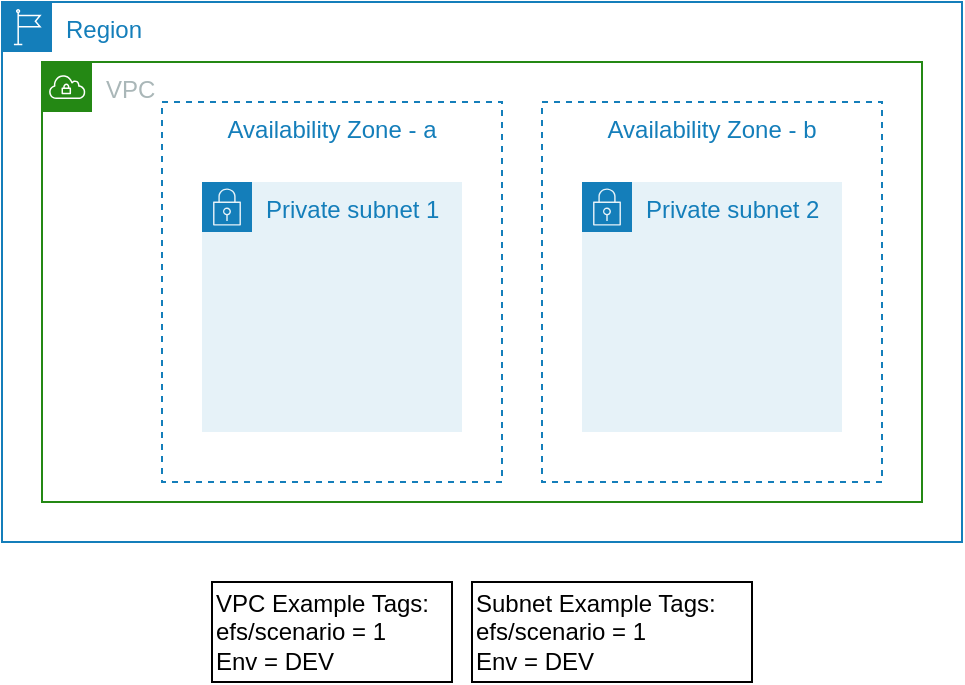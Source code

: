 <mxfile version="19.0.3" type="device" pages="8"><diagram id="Fg5ZAsg2ZUGXTwhTv4oJ" name="Scenario-1p"><mxGraphModel dx="2062" dy="1235" grid="1" gridSize="10" guides="1" tooltips="1" connect="1" arrows="1" fold="1" page="1" pageScale="1" pageWidth="850" pageHeight="1100" math="0" shadow="0"><root><mxCell id="0"/><mxCell id="1" parent="0"/><mxCell id="4f54TT23P7HtGT2oPh0T-5" value="Region" style="points=[[0,0],[0.25,0],[0.5,0],[0.75,0],[1,0],[1,0.25],[1,0.5],[1,0.75],[1,1],[0.75,1],[0.5,1],[0.25,1],[0,1],[0,0.75],[0,0.5],[0,0.25]];outlineConnect=0;gradientColor=none;html=1;whiteSpace=wrap;fontSize=12;fontStyle=0;shape=mxgraph.aws4.group;grIcon=mxgraph.aws4.group_region;strokeColor=#147EBA;fillColor=none;verticalAlign=top;align=left;spacingLeft=30;fontColor=#147EBA;dashed=0;" parent="1" vertex="1"><mxGeometry x="160" y="160" width="480" height="270" as="geometry"/></mxCell><mxCell id="4f54TT23P7HtGT2oPh0T-1" value="VPC" style="points=[[0,0],[0.25,0],[0.5,0],[0.75,0],[1,0],[1,0.25],[1,0.5],[1,0.75],[1,1],[0.75,1],[0.5,1],[0.25,1],[0,1],[0,0.75],[0,0.5],[0,0.25]];outlineConnect=0;gradientColor=none;html=1;whiteSpace=wrap;fontSize=12;fontStyle=0;shape=mxgraph.aws4.group;grIcon=mxgraph.aws4.group_vpc;strokeColor=#248814;fillColor=none;verticalAlign=top;align=left;spacingLeft=30;fontColor=#AAB7B8;dashed=0;" parent="1" vertex="1"><mxGeometry x="180" y="190" width="440" height="220" as="geometry"/></mxCell><mxCell id="4f54TT23P7HtGT2oPh0T-4" value="Availability Zone - a" style="fillColor=none;strokeColor=#147EBA;dashed=1;verticalAlign=top;fontStyle=0;fontColor=#147EBA;" parent="1" vertex="1"><mxGeometry x="240" y="210" width="170" height="190" as="geometry"/></mxCell><mxCell id="4f54TT23P7HtGT2oPh0T-2" value="Private subnet 1" style="points=[[0,0],[0.25,0],[0.5,0],[0.75,0],[1,0],[1,0.25],[1,0.5],[1,0.75],[1,1],[0.75,1],[0.5,1],[0.25,1],[0,1],[0,0.75],[0,0.5],[0,0.25]];outlineConnect=0;gradientColor=none;html=1;whiteSpace=wrap;fontSize=12;fontStyle=0;shape=mxgraph.aws4.group;grIcon=mxgraph.aws4.group_security_group;grStroke=0;strokeColor=#147EBA;fillColor=#E6F2F8;verticalAlign=top;align=left;spacingLeft=30;fontColor=#147EBA;dashed=0;" parent="1" vertex="1"><mxGeometry x="260" y="250" width="130" height="125" as="geometry"/></mxCell><mxCell id="4f54TT23P7HtGT2oPh0T-6" value="Availability Zone - b" style="fillColor=none;strokeColor=#147EBA;dashed=1;verticalAlign=top;fontStyle=0;fontColor=#147EBA;" parent="1" vertex="1"><mxGeometry x="430" y="210" width="170" height="190" as="geometry"/></mxCell><mxCell id="4f54TT23P7HtGT2oPh0T-7" value="Private subnet 2" style="points=[[0,0],[0.25,0],[0.5,0],[0.75,0],[1,0],[1,0.25],[1,0.5],[1,0.75],[1,1],[0.75,1],[0.5,1],[0.25,1],[0,1],[0,0.75],[0,0.5],[0,0.25]];outlineConnect=0;gradientColor=none;html=1;whiteSpace=wrap;fontSize=12;fontStyle=0;shape=mxgraph.aws4.group;grIcon=mxgraph.aws4.group_security_group;grStroke=0;strokeColor=#147EBA;fillColor=#E6F2F8;verticalAlign=top;align=left;spacingLeft=30;fontColor=#147EBA;dashed=0;" parent="1" vertex="1"><mxGeometry x="450" y="250" width="130" height="125" as="geometry"/></mxCell><mxCell id="4f54TT23P7HtGT2oPh0T-8" value="VPC Example Tags:&lt;br&gt;efs/scenario = 1&lt;br&gt;Env = DEV" style="text;html=1;align=left;verticalAlign=middle;resizable=0;points=[];autosize=1;fillColor=none;strokeColor=#000000;" parent="1" vertex="1"><mxGeometry x="265" y="450" width="120" height="50" as="geometry"/></mxCell><mxCell id="4f54TT23P7HtGT2oPh0T-9" value="Subnet Example Tags:&lt;br&gt;efs/scenario = 1&lt;br&gt;Env = DEV" style="text;html=1;align=left;verticalAlign=middle;resizable=0;points=[];autosize=1;fillColor=none;strokeColor=#000000;" parent="1" vertex="1"><mxGeometry x="395" y="450" width="140" height="50" as="geometry"/></mxCell></root></mxGraphModel></diagram><diagram id="OG05LH2H45HK1PdiHZLZ" name="Scenario-1o"><mxGraphModel dx="2062" dy="1235" grid="1" gridSize="10" guides="1" tooltips="1" connect="1" arrows="1" fold="1" page="1" pageScale="1" pageWidth="1100" pageHeight="850" math="0" shadow="0"><root><mxCell id="0"/><mxCell id="1" parent="0"/><mxCell id="mK3G698LaJxErceq4Ypa-1" value="Region" style="points=[[0,0],[0.25,0],[0.5,0],[0.75,0],[1,0],[1,0.25],[1,0.5],[1,0.75],[1,1],[0.75,1],[0.5,1],[0.25,1],[0,1],[0,0.75],[0,0.5],[0,0.25]];outlineConnect=0;gradientColor=none;html=1;whiteSpace=wrap;fontSize=12;fontStyle=0;shape=mxgraph.aws4.group;grIcon=mxgraph.aws4.group_region;strokeColor=#147EBA;fillColor=none;verticalAlign=top;align=left;spacingLeft=30;fontColor=#147EBA;dashed=0;" parent="1" vertex="1"><mxGeometry x="160" y="120" width="440" height="380" as="geometry"/></mxCell><mxCell id="mK3G698LaJxErceq4Ypa-2" value="VPC" style="points=[[0,0],[0.25,0],[0.5,0],[0.75,0],[1,0],[1,0.25],[1,0.5],[1,0.75],[1,1],[0.75,1],[0.5,1],[0.25,1],[0,1],[0,0.75],[0,0.5],[0,0.25]];outlineConnect=0;gradientColor=none;html=1;whiteSpace=wrap;fontSize=12;fontStyle=0;shape=mxgraph.aws4.group;grIcon=mxgraph.aws4.group_vpc;strokeColor=#248814;fillColor=none;verticalAlign=top;align=left;spacingLeft=30;fontColor=#AAB7B8;dashed=0;" parent="1" vertex="1"><mxGeometry x="180" y="160" width="400" height="200" as="geometry"/></mxCell><mxCell id="mK3G698LaJxErceq4Ypa-3" value="Availability Zone - a" style="fillColor=none;strokeColor=#147EBA;dashed=1;verticalAlign=top;fontStyle=0;fontColor=#147EBA;" parent="1" vertex="1"><mxGeometry x="190" y="188" width="170" height="162" as="geometry"/></mxCell><mxCell id="mK3G698LaJxErceq4Ypa-4" value="Private subnet 1" style="points=[[0,0],[0.25,0],[0.5,0],[0.75,0],[1,0],[1,0.25],[1,0.5],[1,0.75],[1,1],[0.75,1],[0.5,1],[0.25,1],[0,1],[0,0.75],[0,0.5],[0,0.25]];outlineConnect=0;gradientColor=none;html=1;whiteSpace=wrap;fontSize=12;fontStyle=0;shape=mxgraph.aws4.group;grIcon=mxgraph.aws4.group_security_group;grStroke=0;strokeColor=#147EBA;fillColor=#E6F2F8;verticalAlign=top;align=left;spacingLeft=30;fontColor=#147EBA;dashed=0;" parent="1" vertex="1"><mxGeometry x="200" y="211" width="150" height="129" as="geometry"/></mxCell><mxCell id="mK3G698LaJxErceq4Ypa-5" value="Private subnet 2" style="points=[[0,0],[0.25,0],[0.5,0],[0.75,0],[1,0],[1,0.25],[1,0.5],[1,0.75],[1,1],[0.75,1],[0.5,1],[0.25,1],[0,1],[0,0.75],[0,0.5],[0,0.25]];outlineConnect=0;gradientColor=none;html=1;whiteSpace=wrap;fontSize=12;fontStyle=0;shape=mxgraph.aws4.group;grIcon=mxgraph.aws4.group_security_group;grStroke=0;strokeColor=#147EBA;fillColor=#E6F2F8;verticalAlign=top;align=left;spacingLeft=30;fontColor=#147EBA;dashed=0;" parent="1" vertex="1"><mxGeometry x="410" y="211" width="150" height="129" as="geometry"/></mxCell><mxCell id="mK3G698LaJxErceq4Ypa-6" value="KMS&lt;br&gt;alias/{project}/efs" style="outlineConnect=0;fontColor=#232F3E;gradientColor=none;fillColor=#C7131F;strokeColor=none;dashed=0;verticalLabelPosition=bottom;verticalAlign=top;align=center;html=1;fontSize=12;fontStyle=0;aspect=fixed;pointerEvents=1;shape=mxgraph.aws4.data_encryption_key;" parent="1" vertex="1"><mxGeometry x="210" y="406.45" width="39.75" height="50" as="geometry"/></mxCell><mxCell id="mK3G698LaJxErceq4Ypa-7" value="EFS&lt;br&gt;{project}-{efs_name}-efs" style="outlineConnect=0;fontColor=#232F3E;gradientColor=#60A337;gradientDirection=north;fillColor=#277116;strokeColor=#ffffff;dashed=0;verticalLabelPosition=bottom;verticalAlign=top;align=center;html=1;fontSize=12;fontStyle=0;aspect=fixed;shape=mxgraph.aws4.resourceIcon;resIcon=mxgraph.aws4.elastic_file_system;" parent="1" vertex="1"><mxGeometry x="355" y="406.45" width="50" height="50" as="geometry"/></mxCell><mxCell id="mK3G698LaJxErceq4Ypa-8" value="EFS Mount Point -1" style="outlineConnect=0;fontColor=#232F3E;gradientColor=none;fillColor=#5A30B5;strokeColor=none;dashed=0;verticalLabelPosition=bottom;verticalAlign=top;align=center;html=1;fontSize=12;fontStyle=0;aspect=fixed;pointerEvents=1;shape=mxgraph.aws4.elastic_network_interface;" parent="1" vertex="1"><mxGeometry x="250" y="248.5" width="50" height="50" as="geometry"/></mxCell><mxCell id="mK3G698LaJxErceq4Ypa-9" value="EFS Mount Point - 2" style="outlineConnect=0;fontColor=#232F3E;gradientColor=none;fillColor=#5A30B5;strokeColor=none;dashed=0;verticalLabelPosition=bottom;verticalAlign=top;align=center;html=1;fontSize=12;fontStyle=0;aspect=fixed;pointerEvents=1;shape=mxgraph.aws4.elastic_network_interface;" parent="1" vertex="1"><mxGeometry x="460" y="248.5" width="50" height="50" as="geometry"/></mxCell><mxCell id="mK3G698LaJxErceq4Ypa-10" value="" style="edgeStyle=orthogonalEdgeStyle;html=1;endArrow=block;elbow=vertical;startArrow=none;endFill=1;strokeColor=#545B64;rounded=0;" parent="1" source="mK3G698LaJxErceq4Ypa-6" target="mK3G698LaJxErceq4Ypa-7" edge="1"><mxGeometry width="100" relative="1" as="geometry"><mxPoint x="280" y="606.45" as="sourcePoint"/><mxPoint x="380" y="606.45" as="targetPoint"/></mxGeometry></mxCell><mxCell id="mK3G698LaJxErceq4Ypa-11" value="Encrypts" style="text;html=1;align=center;verticalAlign=middle;resizable=0;points=[];labelBackgroundColor=#ffffff;" parent="mK3G698LaJxErceq4Ypa-10" vertex="1" connectable="0"><mxGeometry x="0.24" y="1" relative="1" as="geometry"><mxPoint x="-14" y="0.45" as="offset"/></mxGeometry></mxCell><mxCell id="mK3G698LaJxErceq4Ypa-12" value="" style="edgeStyle=orthogonalEdgeStyle;html=1;endArrow=block;elbow=vertical;startArrow=none;endFill=1;strokeColor=#545B64;rounded=0;" parent="1" source="mK3G698LaJxErceq4Ypa-7" target="mK3G698LaJxErceq4Ypa-9" edge="1"><mxGeometry width="100" relative="1" as="geometry"><mxPoint x="370" y="600" as="sourcePoint"/><mxPoint x="470" y="600" as="targetPoint"/><Array as="points"><mxPoint x="390" y="263"/></Array></mxGeometry></mxCell><mxCell id="mK3G698LaJxErceq4Ypa-13" value="Mount Points" style="edgeStyle=orthogonalEdgeStyle;html=1;endArrow=block;elbow=vertical;startArrow=none;endFill=1;strokeColor=#545B64;rounded=0;" parent="1" source="mK3G698LaJxErceq4Ypa-7" target="mK3G698LaJxErceq4Ypa-8" edge="1"><mxGeometry x="-0.83" y="-10" width="100" relative="1" as="geometry"><mxPoint x="415" y="415" as="sourcePoint"/><mxPoint x="485" y="297.497" as="targetPoint"/><Array as="points"><mxPoint x="370" y="263"/></Array><mxPoint as="offset"/></mxGeometry></mxCell><mxCell id="mK3G698LaJxErceq4Ypa-14" value="EFS Security group" style="fillColor=none;strokeColor=#DD3522;verticalAlign=top;fontStyle=0;fontColor=#DD3522;" parent="1" vertex="1"><mxGeometry x="190" y="241" width="380" height="90" as="geometry"/></mxCell><mxCell id="mK3G698LaJxErceq4Ypa-15" value="Availability Zone - b" style="fillColor=none;strokeColor=#147EBA;dashed=1;verticalAlign=top;fontStyle=0;fontColor=#147EBA;" parent="1" vertex="1"><mxGeometry x="400" y="186" width="170" height="164" as="geometry"/></mxCell><mxCell id="mK3G698LaJxErceq4Ypa-18" value="EFS Security Group Example Tags:&lt;br&gt;Name = {project]-{efs_name}-efs-sg&lt;br&gt;Env = DEV" style="text;html=1;align=left;verticalAlign=middle;resizable=0;points=[];autosize=1;fillColor=none;strokeColor=#000000;" parent="1" vertex="1"><mxGeometry x="415" y="510" width="210" height="50" as="geometry"/></mxCell><mxCell id="NEYww_ZCT7l-pWEwim6S-3" value="VPC Example Tags:&lt;br&gt;efs/scenario = 1&lt;br&gt;Env = DEV" style="text;html=1;align=left;verticalAlign=middle;resizable=0;points=[];autosize=1;fillColor=none;strokeColor=#000000;" parent="1" vertex="1"><mxGeometry x="135" y="510" width="120" height="50" as="geometry"/></mxCell><mxCell id="NEYww_ZCT7l-pWEwim6S-4" value="Subnet Example Tags:&lt;br&gt;efs/scenario = 1&lt;br&gt;Env = DEV" style="text;html=1;align=left;verticalAlign=middle;resizable=0;points=[];autosize=1;fillColor=none;strokeColor=#000000;" parent="1" vertex="1"><mxGeometry x="265" y="510" width="140" height="50" as="geometry"/></mxCell><mxCell id="Fp6ieZBqPfpDGbWnnlVn-1" value="&lt;span style=&quot;color: rgb(0, 0, 0); font-size: 11px; background-color: rgb(255, 255, 255);&quot;&gt;EFS Access Point&lt;/span&gt;&lt;br style=&quot;color: rgb(0, 0, 0); font-size: 11px;&quot;&gt;&lt;span style=&quot;color: rgb(0, 0, 0);&quot;&gt;efs-{efs_name}-ap1&lt;/span&gt;" style="sketch=0;outlineConnect=0;fontColor=#232F3E;gradientColor=none;fillColor=#3F8624;strokeColor=none;dashed=0;verticalLabelPosition=bottom;verticalAlign=top;align=center;html=1;fontSize=12;fontStyle=0;aspect=fixed;pointerEvents=1;shape=mxgraph.aws4.general_access_points;" vertex="1" parent="1"><mxGeometry x="490" y="401.45" width="50" height="60" as="geometry"/></mxCell><mxCell id="Fp6ieZBqPfpDGbWnnlVn-2" value="" style="html=1;endArrow=block;elbow=vertical;startArrow=none;endFill=1;strokeColor=#545B64;rounded=0;" edge="1" parent="1" target="Fp6ieZBqPfpDGbWnnlVn-1" source="mK3G698LaJxErceq4Ypa-7"><mxGeometry width="100" relative="1" as="geometry"><mxPoint x="405" y="436.45" as="sourcePoint"/><mxPoint x="442.63" y="778.55" as="targetPoint"/></mxGeometry></mxCell></root></mxGraphModel></diagram><diagram id="v6ftiIbAmbUodHEUvUsH" name="Scenario-2p"><mxGraphModel dx="2062" dy="1235" grid="1" gridSize="10" guides="1" tooltips="1" connect="1" arrows="1" fold="1" page="1" pageScale="1" pageWidth="1100" pageHeight="850" math="0" shadow="0"><root><mxCell id="0"/><mxCell id="1" parent="0"/><mxCell id="MY0_4ksgJE7K3USp9gBq-1" value="Region" style="points=[[0,0],[0.25,0],[0.5,0],[0.75,0],[1,0],[1,0.25],[1,0.5],[1,0.75],[1,1],[0.75,1],[0.5,1],[0.25,1],[0,1],[0,0.75],[0,0.5],[0,0.25]];outlineConnect=0;gradientColor=none;html=1;whiteSpace=wrap;fontSize=12;fontStyle=0;shape=mxgraph.aws4.group;grIcon=mxgraph.aws4.group_region;strokeColor=#147EBA;fillColor=none;verticalAlign=top;align=left;spacingLeft=30;fontColor=#147EBA;dashed=0;" parent="1" vertex="1"><mxGeometry x="160" y="160" width="480" height="270" as="geometry"/></mxCell><mxCell id="MY0_4ksgJE7K3USp9gBq-2" value="VPC" style="points=[[0,0],[0.25,0],[0.5,0],[0.75,0],[1,0],[1,0.25],[1,0.5],[1,0.75],[1,1],[0.75,1],[0.5,1],[0.25,1],[0,1],[0,0.75],[0,0.5],[0,0.25]];outlineConnect=0;gradientColor=none;html=1;whiteSpace=wrap;fontSize=12;fontStyle=0;shape=mxgraph.aws4.group;grIcon=mxgraph.aws4.group_vpc;strokeColor=#248814;fillColor=none;verticalAlign=top;align=left;spacingLeft=30;fontColor=#AAB7B8;dashed=0;" parent="1" vertex="1"><mxGeometry x="180" y="190" width="440" height="220" as="geometry"/></mxCell><mxCell id="MY0_4ksgJE7K3USp9gBq-3" value="Availability Zone - a" style="fillColor=none;strokeColor=#147EBA;dashed=1;verticalAlign=top;fontStyle=0;fontColor=#147EBA;" parent="1" vertex="1"><mxGeometry x="240" y="210" width="170" height="190" as="geometry"/></mxCell><mxCell id="MY0_4ksgJE7K3USp9gBq-4" value="Private subnet 1" style="points=[[0,0],[0.25,0],[0.5,0],[0.75,0],[1,0],[1,0.25],[1,0.5],[1,0.75],[1,1],[0.75,1],[0.5,1],[0.25,1],[0,1],[0,0.75],[0,0.5],[0,0.25]];outlineConnect=0;gradientColor=none;html=1;whiteSpace=wrap;fontSize=12;fontStyle=0;shape=mxgraph.aws4.group;grIcon=mxgraph.aws4.group_security_group;grStroke=0;strokeColor=#147EBA;fillColor=#E6F2F8;verticalAlign=top;align=left;spacingLeft=30;fontColor=#147EBA;dashed=0;" parent="1" vertex="1"><mxGeometry x="260" y="250" width="130" height="125" as="geometry"/></mxCell><mxCell id="MY0_4ksgJE7K3USp9gBq-5" value="Availability Zone - b" style="fillColor=none;strokeColor=#147EBA;dashed=1;verticalAlign=top;fontStyle=0;fontColor=#147EBA;" parent="1" vertex="1"><mxGeometry x="430" y="210" width="170" height="190" as="geometry"/></mxCell><mxCell id="MY0_4ksgJE7K3USp9gBq-6" value="Private subnet 2" style="points=[[0,0],[0.25,0],[0.5,0],[0.75,0],[1,0],[1,0.25],[1,0.5],[1,0.75],[1,1],[0.75,1],[0.5,1],[0.25,1],[0,1],[0,0.75],[0,0.5],[0,0.25]];outlineConnect=0;gradientColor=none;html=1;whiteSpace=wrap;fontSize=12;fontStyle=0;shape=mxgraph.aws4.group;grIcon=mxgraph.aws4.group_security_group;grStroke=0;strokeColor=#147EBA;fillColor=#E6F2F8;verticalAlign=top;align=left;spacingLeft=30;fontColor=#147EBA;dashed=0;" parent="1" vertex="1"><mxGeometry x="450" y="250" width="130" height="125" as="geometry"/></mxCell><mxCell id="MY0_4ksgJE7K3USp9gBq-7" value="VPC Example Tags:&lt;br&gt;efs/scenario = 1&lt;br&gt;Env = DEV" style="text;html=1;align=left;verticalAlign=middle;resizable=0;points=[];autosize=1;fillColor=none;strokeColor=#000000;" parent="1" vertex="1"><mxGeometry x="265" y="450" width="120" height="50" as="geometry"/></mxCell><mxCell id="MY0_4ksgJE7K3USp9gBq-8" value="Subnet Example Tags:&lt;br&gt;efs/scenario = 1&lt;br&gt;Env = DEV" style="text;html=1;align=left;verticalAlign=middle;resizable=0;points=[];autosize=1;fillColor=none;strokeColor=#000000;" parent="1" vertex="1"><mxGeometry x="395" y="450" width="140" height="50" as="geometry"/></mxCell></root></mxGraphModel></diagram><diagram id="EIrsltpvrjXqsgmBrzb7" name="Scenario-2o"><mxGraphModel dx="2062" dy="1235" grid="1" gridSize="10" guides="1" tooltips="1" connect="1" arrows="1" fold="1" page="1" pageScale="1" pageWidth="1100" pageHeight="850" math="0" shadow="0"><root><mxCell id="0"/><mxCell id="1" parent="0"/><mxCell id="6tp11NAvl25JbrbvajUE-1" value="Region" style="points=[[0,0],[0.25,0],[0.5,0],[0.75,0],[1,0],[1,0.25],[1,0.5],[1,0.75],[1,1],[0.75,1],[0.5,1],[0.25,1],[0,1],[0,0.75],[0,0.5],[0,0.25]];outlineConnect=0;gradientColor=none;html=1;whiteSpace=wrap;fontSize=12;fontStyle=0;shape=mxgraph.aws4.group;grIcon=mxgraph.aws4.group_region;strokeColor=#147EBA;fillColor=none;verticalAlign=top;align=left;spacingLeft=30;fontColor=#147EBA;dashed=0;" parent="1" vertex="1"><mxGeometry x="160" y="120" width="440" height="380" as="geometry"/></mxCell><mxCell id="6tp11NAvl25JbrbvajUE-2" value="VPC" style="points=[[0,0],[0.25,0],[0.5,0],[0.75,0],[1,0],[1,0.25],[1,0.5],[1,0.75],[1,1],[0.75,1],[0.5,1],[0.25,1],[0,1],[0,0.75],[0,0.5],[0,0.25]];outlineConnect=0;gradientColor=none;html=1;whiteSpace=wrap;fontSize=12;fontStyle=0;shape=mxgraph.aws4.group;grIcon=mxgraph.aws4.group_vpc;strokeColor=#248814;fillColor=none;verticalAlign=top;align=left;spacingLeft=30;fontColor=#AAB7B8;dashed=0;" parent="1" vertex="1"><mxGeometry x="180" y="160" width="400" height="200" as="geometry"/></mxCell><mxCell id="6tp11NAvl25JbrbvajUE-3" value="Availability Zone - a" style="fillColor=none;strokeColor=#147EBA;dashed=1;verticalAlign=top;fontStyle=0;fontColor=#147EBA;" parent="1" vertex="1"><mxGeometry x="190" y="188" width="170" height="162" as="geometry"/></mxCell><mxCell id="6tp11NAvl25JbrbvajUE-4" value="Private subnet 1" style="points=[[0,0],[0.25,0],[0.5,0],[0.75,0],[1,0],[1,0.25],[1,0.5],[1,0.75],[1,1],[0.75,1],[0.5,1],[0.25,1],[0,1],[0,0.75],[0,0.5],[0,0.25]];outlineConnect=0;gradientColor=none;html=1;whiteSpace=wrap;fontSize=12;fontStyle=0;shape=mxgraph.aws4.group;grIcon=mxgraph.aws4.group_security_group;grStroke=0;strokeColor=#147EBA;fillColor=#E6F2F8;verticalAlign=top;align=left;spacingLeft=30;fontColor=#147EBA;dashed=0;" parent="1" vertex="1"><mxGeometry x="200" y="211" width="150" height="129" as="geometry"/></mxCell><mxCell id="6tp11NAvl25JbrbvajUE-5" value="Private subnet 2" style="points=[[0,0],[0.25,0],[0.5,0],[0.75,0],[1,0],[1,0.25],[1,0.5],[1,0.75],[1,1],[0.75,1],[0.5,1],[0.25,1],[0,1],[0,0.75],[0,0.5],[0,0.25]];outlineConnect=0;gradientColor=none;html=1;whiteSpace=wrap;fontSize=12;fontStyle=0;shape=mxgraph.aws4.group;grIcon=mxgraph.aws4.group_security_group;grStroke=0;strokeColor=#147EBA;fillColor=#E6F2F8;verticalAlign=top;align=left;spacingLeft=30;fontColor=#147EBA;dashed=0;" parent="1" vertex="1"><mxGeometry x="410" y="211" width="150" height="129" as="geometry"/></mxCell><mxCell id="6tp11NAvl25JbrbvajUE-6" value="KMS&lt;br&gt;alias/{project}/efs" style="outlineConnect=0;fontColor=#232F3E;gradientColor=none;fillColor=#C7131F;strokeColor=none;dashed=0;verticalLabelPosition=bottom;verticalAlign=top;align=center;html=1;fontSize=12;fontStyle=0;aspect=fixed;pointerEvents=1;shape=mxgraph.aws4.data_encryption_key;" parent="1" vertex="1"><mxGeometry x="210" y="406.45" width="39.75" height="50" as="geometry"/></mxCell><mxCell id="6tp11NAvl25JbrbvajUE-7" value="EFS&lt;br&gt;{project}-{efs_name}-efs" style="outlineConnect=0;fontColor=#232F3E;gradientColor=#60A337;gradientDirection=north;fillColor=#277116;strokeColor=#ffffff;dashed=0;verticalLabelPosition=bottom;verticalAlign=top;align=center;html=1;fontSize=12;fontStyle=0;aspect=fixed;shape=mxgraph.aws4.resourceIcon;resIcon=mxgraph.aws4.elastic_file_system;" parent="1" vertex="1"><mxGeometry x="355" y="406.45" width="50" height="50" as="geometry"/></mxCell><mxCell id="6tp11NAvl25JbrbvajUE-8" value="EFS Mount Point -1" style="outlineConnect=0;fontColor=#232F3E;gradientColor=none;fillColor=#5A30B5;strokeColor=none;dashed=0;verticalLabelPosition=bottom;verticalAlign=top;align=center;html=1;fontSize=12;fontStyle=0;aspect=fixed;pointerEvents=1;shape=mxgraph.aws4.elastic_network_interface;" parent="1" vertex="1"><mxGeometry x="250" y="248.5" width="50" height="50" as="geometry"/></mxCell><mxCell id="6tp11NAvl25JbrbvajUE-9" value="EFS Mount Point - 2" style="outlineConnect=0;fontColor=#232F3E;gradientColor=none;fillColor=#5A30B5;strokeColor=none;dashed=0;verticalLabelPosition=bottom;verticalAlign=top;align=center;html=1;fontSize=12;fontStyle=0;aspect=fixed;pointerEvents=1;shape=mxgraph.aws4.elastic_network_interface;" parent="1" vertex="1"><mxGeometry x="460" y="248.5" width="50" height="50" as="geometry"/></mxCell><mxCell id="6tp11NAvl25JbrbvajUE-10" value="" style="edgeStyle=orthogonalEdgeStyle;html=1;endArrow=block;elbow=vertical;startArrow=none;endFill=1;strokeColor=#545B64;rounded=0;" parent="1" source="6tp11NAvl25JbrbvajUE-6" target="6tp11NAvl25JbrbvajUE-7" edge="1"><mxGeometry width="100" relative="1" as="geometry"><mxPoint x="280" y="606.45" as="sourcePoint"/><mxPoint x="380" y="606.45" as="targetPoint"/></mxGeometry></mxCell><mxCell id="6tp11NAvl25JbrbvajUE-11" value="Encrypts" style="text;html=1;align=center;verticalAlign=middle;resizable=0;points=[];labelBackgroundColor=#ffffff;" parent="6tp11NAvl25JbrbvajUE-10" vertex="1" connectable="0"><mxGeometry x="0.24" y="1" relative="1" as="geometry"><mxPoint x="-14" y="0.45" as="offset"/></mxGeometry></mxCell><mxCell id="6tp11NAvl25JbrbvajUE-12" value="" style="edgeStyle=orthogonalEdgeStyle;html=1;endArrow=block;elbow=vertical;startArrow=none;endFill=1;strokeColor=#545B64;rounded=0;" parent="1" source="6tp11NAvl25JbrbvajUE-7" target="6tp11NAvl25JbrbvajUE-9" edge="1"><mxGeometry width="100" relative="1" as="geometry"><mxPoint x="370" y="600" as="sourcePoint"/><mxPoint x="470" y="600" as="targetPoint"/><Array as="points"><mxPoint x="390" y="263"/></Array></mxGeometry></mxCell><mxCell id="6tp11NAvl25JbrbvajUE-13" value="Mount Points" style="edgeStyle=orthogonalEdgeStyle;html=1;endArrow=block;elbow=vertical;startArrow=none;endFill=1;strokeColor=#545B64;rounded=0;" parent="1" source="6tp11NAvl25JbrbvajUE-7" target="6tp11NAvl25JbrbvajUE-8" edge="1"><mxGeometry x="-0.83" y="-10" width="100" relative="1" as="geometry"><mxPoint x="415" y="415" as="sourcePoint"/><mxPoint x="485" y="297.497" as="targetPoint"/><Array as="points"><mxPoint x="370" y="263"/></Array><mxPoint as="offset"/></mxGeometry></mxCell><mxCell id="6tp11NAvl25JbrbvajUE-14" value="EFS Security group" style="fillColor=none;strokeColor=#DD3522;verticalAlign=top;fontStyle=0;fontColor=#DD3522;" parent="1" vertex="1"><mxGeometry x="190" y="241" width="380" height="90" as="geometry"/></mxCell><mxCell id="6tp11NAvl25JbrbvajUE-15" value="Availability Zone - b" style="fillColor=none;strokeColor=#147EBA;dashed=1;verticalAlign=top;fontStyle=0;fontColor=#147EBA;" parent="1" vertex="1"><mxGeometry x="400" y="186" width="170" height="164" as="geometry"/></mxCell><mxCell id="6tp11NAvl25JbrbvajUE-18" value="EFS Security Group Example Tags:&lt;br&gt;Name = {project]-{efs_name}-efs-sg&lt;br&gt;Env = DEV" style="text;html=1;align=left;verticalAlign=middle;resizable=0;points=[];autosize=1;fillColor=none;strokeColor=#000000;" parent="1" vertex="1"><mxGeometry x="415" y="510" width="210" height="50" as="geometry"/></mxCell><mxCell id="6tp11NAvl25JbrbvajUE-19" value="VPC Example Tags:&lt;br&gt;efs/scenario = 1&lt;br&gt;Env = DEV" style="text;html=1;align=left;verticalAlign=middle;resizable=0;points=[];autosize=1;fillColor=none;strokeColor=#000000;" parent="1" vertex="1"><mxGeometry x="135" y="510" width="120" height="50" as="geometry"/></mxCell><mxCell id="6tp11NAvl25JbrbvajUE-20" value="Subnet Example Tags:&lt;br&gt;efs/scenario = 1&lt;br&gt;Env = DEV" style="text;html=1;align=left;verticalAlign=middle;resizable=0;points=[];autosize=1;fillColor=none;strokeColor=#000000;" parent="1" vertex="1"><mxGeometry x="265" y="510" width="140" height="50" as="geometry"/></mxCell></root></mxGraphModel></diagram><diagram id="3XWg6AUwRhZzVgcMZQv7" name="Scenario-3p"><mxGraphModel dx="2062" dy="1235" grid="1" gridSize="10" guides="1" tooltips="1" connect="1" arrows="1" fold="1" page="1" pageScale="1" pageWidth="1100" pageHeight="850" math="0" shadow="0"><root><mxCell id="0"/><mxCell id="1" parent="0"/><mxCell id="rn9C5w_oTV69V4PlOyPx-1" value="Region" style="points=[[0,0],[0.25,0],[0.5,0],[0.75,0],[1,0],[1,0.25],[1,0.5],[1,0.75],[1,1],[0.75,1],[0.5,1],[0.25,1],[0,1],[0,0.75],[0,0.5],[0,0.25]];outlineConnect=0;gradientColor=none;html=1;whiteSpace=wrap;fontSize=12;fontStyle=0;shape=mxgraph.aws4.group;grIcon=mxgraph.aws4.group_region;strokeColor=#147EBA;fillColor=none;verticalAlign=top;align=left;spacingLeft=30;fontColor=#147EBA;dashed=0;" parent="1" vertex="1"><mxGeometry x="160" y="120" width="440" height="380" as="geometry"/></mxCell><mxCell id="rn9C5w_oTV69V4PlOyPx-2" value="VPC" style="points=[[0,0],[0.25,0],[0.5,0],[0.75,0],[1,0],[1,0.25],[1,0.5],[1,0.75],[1,1],[0.75,1],[0.5,1],[0.25,1],[0,1],[0,0.75],[0,0.5],[0,0.25]];outlineConnect=0;gradientColor=none;html=1;whiteSpace=wrap;fontSize=12;fontStyle=0;shape=mxgraph.aws4.group;grIcon=mxgraph.aws4.group_vpc;strokeColor=#248814;fillColor=none;verticalAlign=top;align=left;spacingLeft=30;fontColor=#AAB7B8;dashed=0;" parent="1" vertex="1"><mxGeometry x="180" y="160" width="400" height="200" as="geometry"/></mxCell><mxCell id="rn9C5w_oTV69V4PlOyPx-3" value="Availability Zone - a" style="fillColor=none;strokeColor=#147EBA;dashed=1;verticalAlign=top;fontStyle=0;fontColor=#147EBA;" parent="1" vertex="1"><mxGeometry x="190" y="188" width="170" height="162" as="geometry"/></mxCell><mxCell id="rn9C5w_oTV69V4PlOyPx-4" value="Private subnet 1" style="points=[[0,0],[0.25,0],[0.5,0],[0.75,0],[1,0],[1,0.25],[1,0.5],[1,0.75],[1,1],[0.75,1],[0.5,1],[0.25,1],[0,1],[0,0.75],[0,0.5],[0,0.25]];outlineConnect=0;gradientColor=none;html=1;whiteSpace=wrap;fontSize=12;fontStyle=0;shape=mxgraph.aws4.group;grIcon=mxgraph.aws4.group_security_group;grStroke=0;strokeColor=#147EBA;fillColor=#E6F2F8;verticalAlign=top;align=left;spacingLeft=30;fontColor=#147EBA;dashed=0;" parent="1" vertex="1"><mxGeometry x="200" y="211" width="150" height="129" as="geometry"/></mxCell><mxCell id="rn9C5w_oTV69V4PlOyPx-5" value="Private subnet 2" style="points=[[0,0],[0.25,0],[0.5,0],[0.75,0],[1,0],[1,0.25],[1,0.5],[1,0.75],[1,1],[0.75,1],[0.5,1],[0.25,1],[0,1],[0,0.75],[0,0.5],[0,0.25]];outlineConnect=0;gradientColor=none;html=1;whiteSpace=wrap;fontSize=12;fontStyle=0;shape=mxgraph.aws4.group;grIcon=mxgraph.aws4.group_security_group;grStroke=0;strokeColor=#147EBA;fillColor=#E6F2F8;verticalAlign=top;align=left;spacingLeft=30;fontColor=#147EBA;dashed=0;" parent="1" vertex="1"><mxGeometry x="410" y="211" width="150" height="129" as="geometry"/></mxCell><mxCell id="rn9C5w_oTV69V4PlOyPx-6" value="KMS&lt;br&gt;alias/{project}/efs" style="outlineConnect=0;fontColor=#232F3E;gradientColor=none;fillColor=#C7131F;strokeColor=none;dashed=0;verticalLabelPosition=bottom;verticalAlign=top;align=center;html=1;fontSize=12;fontStyle=0;aspect=fixed;pointerEvents=1;shape=mxgraph.aws4.data_encryption_key;" parent="1" vertex="1"><mxGeometry x="210" y="406.45" width="39.75" height="50" as="geometry"/></mxCell><mxCell id="rn9C5w_oTV69V4PlOyPx-7" value="EFS&lt;br&gt;{project}-{efs_name}-efs" style="outlineConnect=0;fontColor=#232F3E;gradientColor=#60A337;gradientDirection=north;fillColor=#277116;strokeColor=#ffffff;dashed=0;verticalLabelPosition=bottom;verticalAlign=top;align=center;html=1;fontSize=12;fontStyle=0;aspect=fixed;shape=mxgraph.aws4.resourceIcon;resIcon=mxgraph.aws4.elastic_file_system;" parent="1" vertex="1"><mxGeometry x="355" y="406.45" width="50" height="50" as="geometry"/></mxCell><mxCell id="rn9C5w_oTV69V4PlOyPx-8" value="EFS Mount Point -1" style="outlineConnect=0;fontColor=#232F3E;gradientColor=none;fillColor=#5A30B5;strokeColor=none;dashed=0;verticalLabelPosition=bottom;verticalAlign=top;align=center;html=1;fontSize=12;fontStyle=0;aspect=fixed;pointerEvents=1;shape=mxgraph.aws4.elastic_network_interface;" parent="1" vertex="1"><mxGeometry x="250" y="248.5" width="50" height="50" as="geometry"/></mxCell><mxCell id="rn9C5w_oTV69V4PlOyPx-9" value="EFS Mount Point - 2" style="outlineConnect=0;fontColor=#232F3E;gradientColor=none;fillColor=#5A30B5;strokeColor=none;dashed=0;verticalLabelPosition=bottom;verticalAlign=top;align=center;html=1;fontSize=12;fontStyle=0;aspect=fixed;pointerEvents=1;shape=mxgraph.aws4.elastic_network_interface;" parent="1" vertex="1"><mxGeometry x="460" y="248.5" width="50" height="50" as="geometry"/></mxCell><mxCell id="rn9C5w_oTV69V4PlOyPx-10" value="" style="edgeStyle=orthogonalEdgeStyle;html=1;endArrow=block;elbow=vertical;startArrow=none;endFill=1;strokeColor=#545B64;rounded=0;" parent="1" source="rn9C5w_oTV69V4PlOyPx-6" target="rn9C5w_oTV69V4PlOyPx-7" edge="1"><mxGeometry width="100" relative="1" as="geometry"><mxPoint x="280" y="606.45" as="sourcePoint"/><mxPoint x="380" y="606.45" as="targetPoint"/></mxGeometry></mxCell><mxCell id="rn9C5w_oTV69V4PlOyPx-11" value="Encrypts" style="text;html=1;align=center;verticalAlign=middle;resizable=0;points=[];labelBackgroundColor=#ffffff;" parent="rn9C5w_oTV69V4PlOyPx-10" vertex="1" connectable="0"><mxGeometry x="0.24" y="1" relative="1" as="geometry"><mxPoint x="-14" y="0.45" as="offset"/></mxGeometry></mxCell><mxCell id="rn9C5w_oTV69V4PlOyPx-12" value="" style="edgeStyle=orthogonalEdgeStyle;html=1;endArrow=block;elbow=vertical;startArrow=none;endFill=1;strokeColor=#545B64;rounded=0;" parent="1" source="rn9C5w_oTV69V4PlOyPx-7" target="rn9C5w_oTV69V4PlOyPx-9" edge="1"><mxGeometry width="100" relative="1" as="geometry"><mxPoint x="370" y="600" as="sourcePoint"/><mxPoint x="470" y="600" as="targetPoint"/><Array as="points"><mxPoint x="390" y="263"/></Array></mxGeometry></mxCell><mxCell id="rn9C5w_oTV69V4PlOyPx-13" value="Mount Points" style="edgeStyle=orthogonalEdgeStyle;html=1;endArrow=block;elbow=vertical;startArrow=none;endFill=1;strokeColor=#545B64;rounded=0;" parent="1" source="rn9C5w_oTV69V4PlOyPx-7" target="rn9C5w_oTV69V4PlOyPx-8" edge="1"><mxGeometry x="-0.83" y="-10" width="100" relative="1" as="geometry"><mxPoint x="415" y="415" as="sourcePoint"/><mxPoint x="485" y="297.497" as="targetPoint"/><Array as="points"><mxPoint x="370" y="263"/></Array><mxPoint as="offset"/></mxGeometry></mxCell><mxCell id="rn9C5w_oTV69V4PlOyPx-14" value="EFS Security group" style="fillColor=none;strokeColor=#DD3522;verticalAlign=top;fontStyle=0;fontColor=#DD3522;" parent="1" vertex="1"><mxGeometry x="190" y="241" width="380" height="90" as="geometry"/></mxCell><mxCell id="rn9C5w_oTV69V4PlOyPx-15" value="Availability Zone - b" style="fillColor=none;strokeColor=#147EBA;dashed=1;verticalAlign=top;fontStyle=0;fontColor=#147EBA;" parent="1" vertex="1"><mxGeometry x="400" y="186" width="170" height="164" as="geometry"/></mxCell><mxCell id="rn9C5w_oTV69V4PlOyPx-16" value="EFS Security Group Example Tags:&lt;br&gt;Name = {project]-{efs_name}-efs-sg&lt;br&gt;Env = DEV" style="text;html=1;align=left;verticalAlign=middle;resizable=0;points=[];autosize=1;fillColor=none;strokeColor=#000000;" parent="1" vertex="1"><mxGeometry x="415" y="510" width="210" height="50" as="geometry"/></mxCell><mxCell id="rn9C5w_oTV69V4PlOyPx-17" value="VPC Example Tags:&lt;br&gt;efs/scenario = 1&lt;br&gt;Env = DEV" style="text;html=1;align=left;verticalAlign=middle;resizable=0;points=[];autosize=1;fillColor=none;strokeColor=#000000;" parent="1" vertex="1"><mxGeometry x="135" y="510" width="120" height="50" as="geometry"/></mxCell><mxCell id="rn9C5w_oTV69V4PlOyPx-18" value="Subnet Example Tags:&lt;br&gt;efs/scenario = 1&lt;br&gt;Env = DEV" style="text;html=1;align=left;verticalAlign=middle;resizable=0;points=[];autosize=1;fillColor=none;strokeColor=#000000;" parent="1" vertex="1"><mxGeometry x="265" y="510" width="140" height="50" as="geometry"/></mxCell></root></mxGraphModel></diagram><diagram id="zCoJk93zh3vE8XiWqyxP" name="Scenario-3o"><mxGraphModel dx="2062" dy="1235" grid="1" gridSize="10" guides="1" tooltips="1" connect="1" arrows="1" fold="1" page="1" pageScale="1" pageWidth="1100" pageHeight="850" math="0" shadow="0"><root><mxCell id="0"/><mxCell id="1" parent="0"/><mxCell id="odtB1MXKZ8iOWMRLBh4--1" value="Region" style="points=[[0,0],[0.25,0],[0.5,0],[0.75,0],[1,0],[1,0.25],[1,0.5],[1,0.75],[1,1],[0.75,1],[0.5,1],[0.25,1],[0,1],[0,0.75],[0,0.5],[0,0.25]];outlineConnect=0;gradientColor=none;html=1;whiteSpace=wrap;fontSize=12;fontStyle=0;shape=mxgraph.aws4.group;grIcon=mxgraph.aws4.group_region;strokeColor=#147EBA;fillColor=none;verticalAlign=top;align=left;spacingLeft=30;fontColor=#147EBA;dashed=0;" parent="1" vertex="1"><mxGeometry x="160" y="120" width="440" height="400" as="geometry"/></mxCell><mxCell id="odtB1MXKZ8iOWMRLBh4--2" value="VPC" style="points=[[0,0],[0.25,0],[0.5,0],[0.75,0],[1,0],[1,0.25],[1,0.5],[1,0.75],[1,1],[0.75,1],[0.5,1],[0.25,1],[0,1],[0,0.75],[0,0.5],[0,0.25]];outlineConnect=0;gradientColor=none;html=1;whiteSpace=wrap;fontSize=12;fontStyle=0;shape=mxgraph.aws4.group;grIcon=mxgraph.aws4.group_vpc;strokeColor=#248814;fillColor=none;verticalAlign=top;align=left;spacingLeft=30;fontColor=#AAB7B8;dashed=0;" parent="1" vertex="1"><mxGeometry x="180" y="160" width="400" height="200" as="geometry"/></mxCell><mxCell id="odtB1MXKZ8iOWMRLBh4--3" value="Availability Zone - a" style="fillColor=none;strokeColor=#147EBA;dashed=1;verticalAlign=top;fontStyle=0;fontColor=#147EBA;" parent="1" vertex="1"><mxGeometry x="190" y="188" width="170" height="162" as="geometry"/></mxCell><mxCell id="odtB1MXKZ8iOWMRLBh4--4" value="Private subnet 1" style="points=[[0,0],[0.25,0],[0.5,0],[0.75,0],[1,0],[1,0.25],[1,0.5],[1,0.75],[1,1],[0.75,1],[0.5,1],[0.25,1],[0,1],[0,0.75],[0,0.5],[0,0.25]];outlineConnect=0;gradientColor=none;html=1;whiteSpace=wrap;fontSize=12;fontStyle=0;shape=mxgraph.aws4.group;grIcon=mxgraph.aws4.group_security_group;grStroke=0;strokeColor=#147EBA;fillColor=#E6F2F8;verticalAlign=top;align=left;spacingLeft=30;fontColor=#147EBA;dashed=0;" parent="1" vertex="1"><mxGeometry x="200" y="211" width="150" height="129" as="geometry"/></mxCell><mxCell id="odtB1MXKZ8iOWMRLBh4--5" value="Private subnet 2" style="points=[[0,0],[0.25,0],[0.5,0],[0.75,0],[1,0],[1,0.25],[1,0.5],[1,0.75],[1,1],[0.75,1],[0.5,1],[0.25,1],[0,1],[0,0.75],[0,0.5],[0,0.25]];outlineConnect=0;gradientColor=none;html=1;whiteSpace=wrap;fontSize=12;fontStyle=0;shape=mxgraph.aws4.group;grIcon=mxgraph.aws4.group_security_group;grStroke=0;strokeColor=#147EBA;fillColor=#E6F2F8;verticalAlign=top;align=left;spacingLeft=30;fontColor=#147EBA;dashed=0;" parent="1" vertex="1"><mxGeometry x="410" y="211" width="150" height="129" as="geometry"/></mxCell><mxCell id="odtB1MXKZ8iOWMRLBh4--6" value="KMS&lt;br&gt;alias/{project}/efs" style="outlineConnect=0;fontColor=#232F3E;gradientColor=none;fillColor=#C7131F;strokeColor=none;dashed=0;verticalLabelPosition=bottom;verticalAlign=top;align=center;html=1;fontSize=12;fontStyle=0;aspect=fixed;pointerEvents=1;shape=mxgraph.aws4.data_encryption_key;" parent="1" vertex="1"><mxGeometry x="210" y="406.45" width="39.75" height="50" as="geometry"/></mxCell><mxCell id="odtB1MXKZ8iOWMRLBh4--7" value="EFS&lt;br&gt;{project}-{efs_name}-efs" style="outlineConnect=0;fontColor=#232F3E;gradientColor=#60A337;gradientDirection=north;fillColor=#277116;strokeColor=#ffffff;dashed=0;verticalLabelPosition=bottom;verticalAlign=top;align=center;html=1;fontSize=12;fontStyle=0;aspect=fixed;shape=mxgraph.aws4.resourceIcon;resIcon=mxgraph.aws4.elastic_file_system;" parent="1" vertex="1"><mxGeometry x="355" y="406.45" width="50" height="50" as="geometry"/></mxCell><mxCell id="odtB1MXKZ8iOWMRLBh4--8" value="EFS Mount Point -1" style="outlineConnect=0;fontColor=#232F3E;gradientColor=none;fillColor=#5A30B5;strokeColor=none;dashed=0;verticalLabelPosition=bottom;verticalAlign=top;align=center;html=1;fontSize=12;fontStyle=0;aspect=fixed;pointerEvents=1;shape=mxgraph.aws4.elastic_network_interface;" parent="1" vertex="1"><mxGeometry x="250" y="248.5" width="50" height="50" as="geometry"/></mxCell><mxCell id="odtB1MXKZ8iOWMRLBh4--9" value="EFS Mount Point - 2" style="outlineConnect=0;fontColor=#232F3E;gradientColor=none;fillColor=#5A30B5;strokeColor=none;dashed=0;verticalLabelPosition=bottom;verticalAlign=top;align=center;html=1;fontSize=12;fontStyle=0;aspect=fixed;pointerEvents=1;shape=mxgraph.aws4.elastic_network_interface;" parent="1" vertex="1"><mxGeometry x="460" y="248.5" width="50" height="50" as="geometry"/></mxCell><mxCell id="odtB1MXKZ8iOWMRLBh4--10" value="" style="edgeStyle=orthogonalEdgeStyle;html=1;endArrow=block;elbow=vertical;startArrow=none;endFill=1;strokeColor=#545B64;rounded=0;" parent="1" source="odtB1MXKZ8iOWMRLBh4--6" target="odtB1MXKZ8iOWMRLBh4--7" edge="1"><mxGeometry width="100" relative="1" as="geometry"><mxPoint x="280" y="606.45" as="sourcePoint"/><mxPoint x="380" y="606.45" as="targetPoint"/></mxGeometry></mxCell><mxCell id="odtB1MXKZ8iOWMRLBh4--11" value="Encrypts" style="text;html=1;align=center;verticalAlign=middle;resizable=0;points=[];labelBackgroundColor=#ffffff;" parent="odtB1MXKZ8iOWMRLBh4--10" vertex="1" connectable="0"><mxGeometry x="0.24" y="1" relative="1" as="geometry"><mxPoint x="-14" y="0.45" as="offset"/></mxGeometry></mxCell><mxCell id="odtB1MXKZ8iOWMRLBh4--12" value="" style="edgeStyle=orthogonalEdgeStyle;html=1;endArrow=block;elbow=vertical;startArrow=none;endFill=1;strokeColor=#545B64;rounded=0;" parent="1" source="odtB1MXKZ8iOWMRLBh4--7" target="odtB1MXKZ8iOWMRLBh4--9" edge="1"><mxGeometry width="100" relative="1" as="geometry"><mxPoint x="370" y="600" as="sourcePoint"/><mxPoint x="470" y="600" as="targetPoint"/><Array as="points"><mxPoint x="390" y="263"/></Array></mxGeometry></mxCell><mxCell id="odtB1MXKZ8iOWMRLBh4--13" value="Mount Points" style="edgeStyle=orthogonalEdgeStyle;html=1;endArrow=block;elbow=vertical;startArrow=none;endFill=1;strokeColor=#545B64;rounded=0;" parent="1" source="odtB1MXKZ8iOWMRLBh4--7" target="odtB1MXKZ8iOWMRLBh4--8" edge="1"><mxGeometry x="-0.83" y="-10" width="100" relative="1" as="geometry"><mxPoint x="415" y="415" as="sourcePoint"/><mxPoint x="485" y="297.497" as="targetPoint"/><Array as="points"><mxPoint x="370" y="263"/></Array><mxPoint as="offset"/></mxGeometry></mxCell><mxCell id="odtB1MXKZ8iOWMRLBh4--14" value="EFS Security group" style="fillColor=none;strokeColor=#DD3522;verticalAlign=top;fontStyle=0;fontColor=#DD3522;" parent="1" vertex="1"><mxGeometry x="190" y="241" width="380" height="90" as="geometry"/></mxCell><mxCell id="odtB1MXKZ8iOWMRLBh4--15" value="Availability Zone - b" style="fillColor=none;strokeColor=#147EBA;dashed=1;verticalAlign=top;fontStyle=0;fontColor=#147EBA;" parent="1" vertex="1"><mxGeometry x="400" y="186" width="170" height="164" as="geometry"/></mxCell><mxCell id="odtB1MXKZ8iOWMRLBh4--18" value="EFS Security Group Example Tags:&lt;br&gt;Name = {project]-{efs_name}-efs-sg&lt;br&gt;Env = DEV" style="text;html=1;align=left;verticalAlign=middle;resizable=0;points=[];autosize=1;fillColor=none;strokeColor=#000000;" parent="1" vertex="1"><mxGeometry x="415" y="531" width="210" height="50" as="geometry"/></mxCell><mxCell id="odtB1MXKZ8iOWMRLBh4--19" value="VPC Example Tags:&lt;br&gt;efs/scenario = 1&lt;br&gt;Env = DEV" style="text;html=1;align=left;verticalAlign=middle;resizable=0;points=[];autosize=1;fillColor=none;strokeColor=#000000;" parent="1" vertex="1"><mxGeometry x="135" y="531" width="120" height="50" as="geometry"/></mxCell><mxCell id="odtB1MXKZ8iOWMRLBh4--20" value="Subnet Example Tags:&lt;br&gt;efs/scenario = 1&lt;br&gt;Env = DEV" style="text;html=1;align=left;verticalAlign=middle;resizable=0;points=[];autosize=1;fillColor=none;strokeColor=#000000;" parent="1" vertex="1"><mxGeometry x="265" y="531" width="140" height="50" as="geometry"/></mxCell><mxCell id="QFBiMPwX7nRLVynNl3ax-1" value="&lt;span style=&quot;color: rgb(0, 0, 0); font-size: 11px; background-color: rgb(255, 255, 255);&quot;&gt;EFS Access Point&lt;/span&gt;&lt;br style=&quot;color: rgb(0, 0, 0); font-size: 11px;&quot;&gt;&lt;span style=&quot;color: rgb(0, 0, 0);&quot;&gt;efs-{efs_name}-ap1&lt;/span&gt;&lt;br style=&quot;color: rgb(0, 0, 0);&quot;&gt;&lt;span style=&quot;color: rgb(0, 0, 0);&quot;&gt;efs-{efs_name}-ap2&lt;/span&gt;" style="sketch=0;outlineConnect=0;fontColor=#232F3E;gradientColor=none;fillColor=#3F8624;strokeColor=none;dashed=0;verticalLabelPosition=bottom;verticalAlign=top;align=center;html=1;fontSize=12;fontStyle=0;aspect=fixed;pointerEvents=1;shape=mxgraph.aws4.general_access_points;" vertex="1" parent="1"><mxGeometry x="490" y="401.45" width="50" height="60" as="geometry"/></mxCell><mxCell id="QFBiMPwX7nRLVynNl3ax-2" value="" style="html=1;endArrow=block;elbow=vertical;startArrow=none;endFill=1;strokeColor=#545B64;rounded=0;" edge="1" parent="1" target="QFBiMPwX7nRLVynNl3ax-1" source="odtB1MXKZ8iOWMRLBh4--7"><mxGeometry width="100" relative="1" as="geometry"><mxPoint x="415" y="431.45" as="sourcePoint"/><mxPoint x="442.63" y="773.55" as="targetPoint"/></mxGeometry></mxCell></root></mxGraphModel></diagram><diagram id="YQXjKZFInzbHk2uqU9MN" name="Scenario-4p"><mxGraphModel dx="2062" dy="1235" grid="1" gridSize="10" guides="1" tooltips="1" connect="1" arrows="1" fold="1" page="1" pageScale="1" pageWidth="1100" pageHeight="850" math="0" shadow="0"><root><mxCell id="0"/><mxCell id="1" parent="0"/><mxCell id="SmS3Si_-2_QmxasNYHxc-1" value="Region - {primary_region}" style="points=[[0,0],[0.25,0],[0.5,0],[0.75,0],[1,0],[1,0.25],[1,0.5],[1,0.75],[1,1],[0.75,1],[0.5,1],[0.25,1],[0,1],[0,0.75],[0,0.5],[0,0.25]];outlineConnect=0;gradientColor=none;html=1;whiteSpace=wrap;fontSize=12;fontStyle=0;shape=mxgraph.aws4.group;grIcon=mxgraph.aws4.group_region;strokeColor=#147EBA;fillColor=none;verticalAlign=top;align=left;spacingLeft=30;fontColor=#147EBA;dashed=0;" vertex="1" parent="1"><mxGeometry x="40" y="120" width="480" height="270" as="geometry"/></mxCell><mxCell id="SmS3Si_-2_QmxasNYHxc-2" value="VPC" style="points=[[0,0],[0.25,0],[0.5,0],[0.75,0],[1,0],[1,0.25],[1,0.5],[1,0.75],[1,1],[0.75,1],[0.5,1],[0.25,1],[0,1],[0,0.75],[0,0.5],[0,0.25]];outlineConnect=0;gradientColor=none;html=1;whiteSpace=wrap;fontSize=12;fontStyle=0;shape=mxgraph.aws4.group;grIcon=mxgraph.aws4.group_vpc;strokeColor=#248814;fillColor=none;verticalAlign=top;align=left;spacingLeft=30;fontColor=#AAB7B8;dashed=0;" vertex="1" parent="1"><mxGeometry x="60" y="150" width="440" height="220" as="geometry"/></mxCell><mxCell id="SmS3Si_-2_QmxasNYHxc-3" value="Availability Zone - a" style="fillColor=none;strokeColor=#147EBA;dashed=1;verticalAlign=top;fontStyle=0;fontColor=#147EBA;" vertex="1" parent="1"><mxGeometry x="120" y="170" width="170" height="190" as="geometry"/></mxCell><mxCell id="SmS3Si_-2_QmxasNYHxc-4" value="Private subnet 1" style="points=[[0,0],[0.25,0],[0.5,0],[0.75,0],[1,0],[1,0.25],[1,0.5],[1,0.75],[1,1],[0.75,1],[0.5,1],[0.25,1],[0,1],[0,0.75],[0,0.5],[0,0.25]];outlineConnect=0;gradientColor=none;html=1;whiteSpace=wrap;fontSize=12;fontStyle=0;shape=mxgraph.aws4.group;grIcon=mxgraph.aws4.group_security_group;grStroke=0;strokeColor=#147EBA;fillColor=#E6F2F8;verticalAlign=top;align=left;spacingLeft=30;fontColor=#147EBA;dashed=0;" vertex="1" parent="1"><mxGeometry x="140" y="210" width="130" height="125" as="geometry"/></mxCell><mxCell id="SmS3Si_-2_QmxasNYHxc-5" value="Availability Zone - b" style="fillColor=none;strokeColor=#147EBA;dashed=1;verticalAlign=top;fontStyle=0;fontColor=#147EBA;" vertex="1" parent="1"><mxGeometry x="310" y="170" width="170" height="190" as="geometry"/></mxCell><mxCell id="SmS3Si_-2_QmxasNYHxc-6" value="Private subnet 2" style="points=[[0,0],[0.25,0],[0.5,0],[0.75,0],[1,0],[1,0.25],[1,0.5],[1,0.75],[1,1],[0.75,1],[0.5,1],[0.25,1],[0,1],[0,0.75],[0,0.5],[0,0.25]];outlineConnect=0;gradientColor=none;html=1;whiteSpace=wrap;fontSize=12;fontStyle=0;shape=mxgraph.aws4.group;grIcon=mxgraph.aws4.group_security_group;grStroke=0;strokeColor=#147EBA;fillColor=#E6F2F8;verticalAlign=top;align=left;spacingLeft=30;fontColor=#147EBA;dashed=0;" vertex="1" parent="1"><mxGeometry x="330" y="210" width="130" height="125" as="geometry"/></mxCell><mxCell id="SmS3Si_-2_QmxasNYHxc-7" value="VPC Example Tags:&lt;br&gt;efs/scenario = 1&lt;br&gt;Env = DEV" style="text;html=1;align=left;verticalAlign=middle;resizable=0;points=[];autosize=1;fillColor=none;strokeColor=#000000;" vertex="1" parent="1"><mxGeometry x="145" y="410" width="120" height="50" as="geometry"/></mxCell><mxCell id="SmS3Si_-2_QmxasNYHxc-8" value="Subnet Example Tags:&lt;br&gt;efs/scenario = 1&lt;br&gt;Env = DEV" style="text;html=1;align=left;verticalAlign=middle;resizable=0;points=[];autosize=1;fillColor=none;strokeColor=#000000;" vertex="1" parent="1"><mxGeometry x="275" y="410" width="140" height="50" as="geometry"/></mxCell><mxCell id="SmS3Si_-2_QmxasNYHxc-9" value="Region - {replica_region}" style="points=[[0,0],[0.25,0],[0.5,0],[0.75,0],[1,0],[1,0.25],[1,0.5],[1,0.75],[1,1],[0.75,1],[0.5,1],[0.25,1],[0,1],[0,0.75],[0,0.5],[0,0.25]];outlineConnect=0;gradientColor=none;html=1;whiteSpace=wrap;fontSize=12;fontStyle=0;shape=mxgraph.aws4.group;grIcon=mxgraph.aws4.group_region;strokeColor=#147EBA;fillColor=none;verticalAlign=top;align=left;spacingLeft=30;fontColor=#147EBA;dashed=0;" vertex="1" parent="1"><mxGeometry x="560" y="120" width="480" height="270" as="geometry"/></mxCell><mxCell id="SmS3Si_-2_QmxasNYHxc-10" value="VPC" style="points=[[0,0],[0.25,0],[0.5,0],[0.75,0],[1,0],[1,0.25],[1,0.5],[1,0.75],[1,1],[0.75,1],[0.5,1],[0.25,1],[0,1],[0,0.75],[0,0.5],[0,0.25]];outlineConnect=0;gradientColor=none;html=1;whiteSpace=wrap;fontSize=12;fontStyle=0;shape=mxgraph.aws4.group;grIcon=mxgraph.aws4.group_vpc;strokeColor=#248814;fillColor=none;verticalAlign=top;align=left;spacingLeft=30;fontColor=#AAB7B8;dashed=0;" vertex="1" parent="1"><mxGeometry x="580" y="150" width="440" height="220" as="geometry"/></mxCell><mxCell id="SmS3Si_-2_QmxasNYHxc-11" value="Availability Zone - a" style="fillColor=none;strokeColor=#147EBA;dashed=1;verticalAlign=top;fontStyle=0;fontColor=#147EBA;" vertex="1" parent="1"><mxGeometry x="640" y="170" width="170" height="190" as="geometry"/></mxCell><mxCell id="SmS3Si_-2_QmxasNYHxc-12" value="Private subnet 1" style="points=[[0,0],[0.25,0],[0.5,0],[0.75,0],[1,0],[1,0.25],[1,0.5],[1,0.75],[1,1],[0.75,1],[0.5,1],[0.25,1],[0,1],[0,0.75],[0,0.5],[0,0.25]];outlineConnect=0;gradientColor=none;html=1;whiteSpace=wrap;fontSize=12;fontStyle=0;shape=mxgraph.aws4.group;grIcon=mxgraph.aws4.group_security_group;grStroke=0;strokeColor=#147EBA;fillColor=#E6F2F8;verticalAlign=top;align=left;spacingLeft=30;fontColor=#147EBA;dashed=0;" vertex="1" parent="1"><mxGeometry x="660" y="210" width="130" height="125" as="geometry"/></mxCell><mxCell id="SmS3Si_-2_QmxasNYHxc-13" value="Availability Zone - b" style="fillColor=none;strokeColor=#147EBA;dashed=1;verticalAlign=top;fontStyle=0;fontColor=#147EBA;" vertex="1" parent="1"><mxGeometry x="830" y="170" width="170" height="190" as="geometry"/></mxCell><mxCell id="SmS3Si_-2_QmxasNYHxc-14" value="Private subnet 2" style="points=[[0,0],[0.25,0],[0.5,0],[0.75,0],[1,0],[1,0.25],[1,0.5],[1,0.75],[1,1],[0.75,1],[0.5,1],[0.25,1],[0,1],[0,0.75],[0,0.5],[0,0.25]];outlineConnect=0;gradientColor=none;html=1;whiteSpace=wrap;fontSize=12;fontStyle=0;shape=mxgraph.aws4.group;grIcon=mxgraph.aws4.group_security_group;grStroke=0;strokeColor=#147EBA;fillColor=#E6F2F8;verticalAlign=top;align=left;spacingLeft=30;fontColor=#147EBA;dashed=0;" vertex="1" parent="1"><mxGeometry x="850" y="210" width="130" height="125" as="geometry"/></mxCell><mxCell id="SmS3Si_-2_QmxasNYHxc-15" value="VPC Example Tags:&lt;br&gt;efs/scenario = 1&lt;br&gt;Env = DEV" style="text;html=1;align=left;verticalAlign=middle;resizable=0;points=[];autosize=1;fillColor=none;strokeColor=#000000;" vertex="1" parent="1"><mxGeometry x="665" y="410" width="120" height="50" as="geometry"/></mxCell><mxCell id="SmS3Si_-2_QmxasNYHxc-16" value="Subnet Example Tags:&lt;br&gt;efs/scenario = 1&lt;br&gt;Env = DEV" style="text;html=1;align=left;verticalAlign=middle;resizable=0;points=[];autosize=1;fillColor=none;strokeColor=#000000;" vertex="1" parent="1"><mxGeometry x="795" y="410" width="140" height="50" as="geometry"/></mxCell></root></mxGraphModel></diagram><diagram id="OnV4XBBDzi97k0KDw_8H" name="Scenario-4o"><mxGraphModel dx="2062" dy="1235" grid="1" gridSize="10" guides="1" tooltips="1" connect="1" arrows="1" fold="1" page="1" pageScale="1" pageWidth="1100" pageHeight="850" math="0" shadow="0"><root><mxCell id="0"/><mxCell id="1" parent="0"/><mxCell id="UbiESGLjKRlXnddL9OFT-1" value="Region - {primary_region}" style="points=[[0,0],[0.25,0],[0.5,0],[0.75,0],[1,0],[1,0.25],[1,0.5],[1,0.75],[1,1],[0.75,1],[0.5,1],[0.25,1],[0,1],[0,0.75],[0,0.5],[0,0.25]];outlineConnect=0;gradientColor=none;html=1;whiteSpace=wrap;fontSize=12;fontStyle=0;shape=mxgraph.aws4.group;grIcon=mxgraph.aws4.group_region;strokeColor=#147EBA;fillColor=none;verticalAlign=top;align=left;spacingLeft=30;fontColor=#147EBA;dashed=0;" vertex="1" parent="1"><mxGeometry x="62" y="80" width="440" height="380" as="geometry"/></mxCell><mxCell id="UbiESGLjKRlXnddL9OFT-2" value="VPC" style="points=[[0,0],[0.25,0],[0.5,0],[0.75,0],[1,0],[1,0.25],[1,0.5],[1,0.75],[1,1],[0.75,1],[0.5,1],[0.25,1],[0,1],[0,0.75],[0,0.5],[0,0.25]];outlineConnect=0;gradientColor=none;html=1;whiteSpace=wrap;fontSize=12;fontStyle=0;shape=mxgraph.aws4.group;grIcon=mxgraph.aws4.group_vpc;strokeColor=#248814;fillColor=none;verticalAlign=top;align=left;spacingLeft=30;fontColor=#AAB7B8;dashed=0;" vertex="1" parent="1"><mxGeometry x="82" y="120" width="400" height="200" as="geometry"/></mxCell><mxCell id="UbiESGLjKRlXnddL9OFT-3" value="Availability Zone - a" style="fillColor=none;strokeColor=#147EBA;dashed=1;verticalAlign=top;fontStyle=0;fontColor=#147EBA;" vertex="1" parent="1"><mxGeometry x="92" y="148" width="170" height="162" as="geometry"/></mxCell><mxCell id="UbiESGLjKRlXnddL9OFT-4" value="Private subnet 1" style="points=[[0,0],[0.25,0],[0.5,0],[0.75,0],[1,0],[1,0.25],[1,0.5],[1,0.75],[1,1],[0.75,1],[0.5,1],[0.25,1],[0,1],[0,0.75],[0,0.5],[0,0.25]];outlineConnect=0;gradientColor=none;html=1;whiteSpace=wrap;fontSize=12;fontStyle=0;shape=mxgraph.aws4.group;grIcon=mxgraph.aws4.group_security_group;grStroke=0;strokeColor=#147EBA;fillColor=#E6F2F8;verticalAlign=top;align=left;spacingLeft=30;fontColor=#147EBA;dashed=0;" vertex="1" parent="1"><mxGeometry x="102" y="171" width="150" height="129" as="geometry"/></mxCell><mxCell id="UbiESGLjKRlXnddL9OFT-5" value="Private subnet 2" style="points=[[0,0],[0.25,0],[0.5,0],[0.75,0],[1,0],[1,0.25],[1,0.5],[1,0.75],[1,1],[0.75,1],[0.5,1],[0.25,1],[0,1],[0,0.75],[0,0.5],[0,0.25]];outlineConnect=0;gradientColor=none;html=1;whiteSpace=wrap;fontSize=12;fontStyle=0;shape=mxgraph.aws4.group;grIcon=mxgraph.aws4.group_security_group;grStroke=0;strokeColor=#147EBA;fillColor=#E6F2F8;verticalAlign=top;align=left;spacingLeft=30;fontColor=#147EBA;dashed=0;" vertex="1" parent="1"><mxGeometry x="312" y="171" width="150" height="129" as="geometry"/></mxCell><mxCell id="UbiESGLjKRlXnddL9OFT-6" value="KMS&lt;br&gt;alias/{project}/efs" style="outlineConnect=0;fontColor=#232F3E;gradientColor=none;fillColor=#C7131F;strokeColor=none;dashed=0;verticalLabelPosition=bottom;verticalAlign=top;align=center;html=1;fontSize=12;fontStyle=0;aspect=fixed;pointerEvents=1;shape=mxgraph.aws4.data_encryption_key;" vertex="1" parent="1"><mxGeometry x="112" y="366.45" width="39.75" height="50" as="geometry"/></mxCell><mxCell id="UbiESGLjKRlXnddL9OFT-7" value="EFS&lt;br&gt;{project}-{efs_name}-efs" style="outlineConnect=0;fontColor=#232F3E;gradientColor=#60A337;gradientDirection=north;fillColor=#277116;strokeColor=#ffffff;dashed=0;verticalLabelPosition=bottom;verticalAlign=top;align=center;html=1;fontSize=12;fontStyle=0;aspect=fixed;shape=mxgraph.aws4.resourceIcon;resIcon=mxgraph.aws4.elastic_file_system;" vertex="1" parent="1"><mxGeometry x="257" y="366.45" width="50" height="50" as="geometry"/></mxCell><mxCell id="UbiESGLjKRlXnddL9OFT-8" value="EFS Mount Point -1" style="outlineConnect=0;fontColor=#232F3E;gradientColor=none;fillColor=#5A30B5;strokeColor=none;dashed=0;verticalLabelPosition=bottom;verticalAlign=top;align=center;html=1;fontSize=12;fontStyle=0;aspect=fixed;pointerEvents=1;shape=mxgraph.aws4.elastic_network_interface;" vertex="1" parent="1"><mxGeometry x="152" y="208.5" width="50" height="50" as="geometry"/></mxCell><mxCell id="UbiESGLjKRlXnddL9OFT-9" value="EFS Mount Point - 2" style="outlineConnect=0;fontColor=#232F3E;gradientColor=none;fillColor=#5A30B5;strokeColor=none;dashed=0;verticalLabelPosition=bottom;verticalAlign=top;align=center;html=1;fontSize=12;fontStyle=0;aspect=fixed;pointerEvents=1;shape=mxgraph.aws4.elastic_network_interface;" vertex="1" parent="1"><mxGeometry x="362" y="208.5" width="50" height="50" as="geometry"/></mxCell><mxCell id="UbiESGLjKRlXnddL9OFT-10" value="" style="edgeStyle=orthogonalEdgeStyle;html=1;endArrow=block;elbow=vertical;startArrow=none;endFill=1;strokeColor=#545B64;rounded=0;" edge="1" parent="1" source="UbiESGLjKRlXnddL9OFT-6" target="UbiESGLjKRlXnddL9OFT-7"><mxGeometry width="100" relative="1" as="geometry"><mxPoint x="182" y="566.45" as="sourcePoint"/><mxPoint x="282" y="566.45" as="targetPoint"/></mxGeometry></mxCell><mxCell id="UbiESGLjKRlXnddL9OFT-11" value="Encrypts" style="text;html=1;align=center;verticalAlign=middle;resizable=0;points=[];labelBackgroundColor=#ffffff;" vertex="1" connectable="0" parent="UbiESGLjKRlXnddL9OFT-10"><mxGeometry x="0.24" y="1" relative="1" as="geometry"><mxPoint x="-14" y="0.45" as="offset"/></mxGeometry></mxCell><mxCell id="UbiESGLjKRlXnddL9OFT-12" value="" style="edgeStyle=orthogonalEdgeStyle;html=1;endArrow=block;elbow=vertical;startArrow=none;endFill=1;strokeColor=#545B64;rounded=0;" edge="1" parent="1" source="UbiESGLjKRlXnddL9OFT-7" target="UbiESGLjKRlXnddL9OFT-9"><mxGeometry width="100" relative="1" as="geometry"><mxPoint x="272" y="560" as="sourcePoint"/><mxPoint x="372" y="560" as="targetPoint"/><Array as="points"><mxPoint x="292" y="223"/></Array></mxGeometry></mxCell><mxCell id="UbiESGLjKRlXnddL9OFT-13" value="Mount Points" style="edgeStyle=orthogonalEdgeStyle;html=1;endArrow=block;elbow=vertical;startArrow=none;endFill=1;strokeColor=#545B64;rounded=0;" edge="1" parent="1" source="UbiESGLjKRlXnddL9OFT-7" target="UbiESGLjKRlXnddL9OFT-8"><mxGeometry x="-0.83" y="-10" width="100" relative="1" as="geometry"><mxPoint x="317" y="375" as="sourcePoint"/><mxPoint x="387" y="257.497" as="targetPoint"/><Array as="points"><mxPoint x="272" y="223"/></Array><mxPoint as="offset"/></mxGeometry></mxCell><mxCell id="UbiESGLjKRlXnddL9OFT-14" value="EFS Security group" style="fillColor=none;strokeColor=#DD3522;verticalAlign=top;fontStyle=0;fontColor=#DD3522;" vertex="1" parent="1"><mxGeometry x="92" y="201" width="380" height="90" as="geometry"/></mxCell><mxCell id="UbiESGLjKRlXnddL9OFT-15" value="Availability Zone - b" style="fillColor=none;strokeColor=#147EBA;dashed=1;verticalAlign=top;fontStyle=0;fontColor=#147EBA;" vertex="1" parent="1"><mxGeometry x="302" y="146" width="170" height="164" as="geometry"/></mxCell><mxCell id="UbiESGLjKRlXnddL9OFT-18" value="EFS Security Group Example Tags:&lt;br&gt;Name = {project]-{efs_name}-efs-sg&lt;br&gt;Env = DEV" style="text;html=1;align=left;verticalAlign=middle;resizable=0;points=[];autosize=1;fillColor=none;strokeColor=#000000;" vertex="1" parent="1"><mxGeometry x="317" y="470" width="210" height="50" as="geometry"/></mxCell><mxCell id="UbiESGLjKRlXnddL9OFT-19" value="VPC Example Tags:&lt;br&gt;efs/scenario = 1&lt;br&gt;Env = DEV" style="text;html=1;align=left;verticalAlign=middle;resizable=0;points=[];autosize=1;fillColor=none;strokeColor=#000000;" vertex="1" parent="1"><mxGeometry x="37" y="470" width="120" height="50" as="geometry"/></mxCell><mxCell id="UbiESGLjKRlXnddL9OFT-20" value="Subnet Example Tags:&lt;br&gt;efs/scenario = 1&lt;br&gt;Env = DEV" style="text;html=1;align=left;verticalAlign=middle;resizable=0;points=[];autosize=1;fillColor=none;strokeColor=#000000;" vertex="1" parent="1"><mxGeometry x="167" y="470" width="140" height="50" as="geometry"/></mxCell><mxCell id="UbiESGLjKRlXnddL9OFT-21" value="Region {replica_region}" style="points=[[0,0],[0.25,0],[0.5,0],[0.75,0],[1,0],[1,0.25],[1,0.5],[1,0.75],[1,1],[0.75,1],[0.5,1],[0.25,1],[0,1],[0,0.75],[0,0.5],[0,0.25]];outlineConnect=0;gradientColor=none;html=1;whiteSpace=wrap;fontSize=12;fontStyle=0;shape=mxgraph.aws4.group;grIcon=mxgraph.aws4.group_region;strokeColor=#147EBA;fillColor=none;verticalAlign=top;align=left;spacingLeft=30;fontColor=#147EBA;dashed=0;" vertex="1" parent="1"><mxGeometry x="585" y="80" width="440" height="380" as="geometry"/></mxCell><mxCell id="UbiESGLjKRlXnddL9OFT-22" value="VPC" style="points=[[0,0],[0.25,0],[0.5,0],[0.75,0],[1,0],[1,0.25],[1,0.5],[1,0.75],[1,1],[0.75,1],[0.5,1],[0.25,1],[0,1],[0,0.75],[0,0.5],[0,0.25]];outlineConnect=0;gradientColor=none;html=1;whiteSpace=wrap;fontSize=12;fontStyle=0;shape=mxgraph.aws4.group;grIcon=mxgraph.aws4.group_vpc;strokeColor=#248814;fillColor=none;verticalAlign=top;align=left;spacingLeft=30;fontColor=#AAB7B8;dashed=0;" vertex="1" parent="1"><mxGeometry x="605" y="120" width="400" height="200" as="geometry"/></mxCell><mxCell id="UbiESGLjKRlXnddL9OFT-23" value="Availability Zone - a" style="fillColor=none;strokeColor=#147EBA;dashed=1;verticalAlign=top;fontStyle=0;fontColor=#147EBA;" vertex="1" parent="1"><mxGeometry x="615" y="148" width="170" height="162" as="geometry"/></mxCell><mxCell id="UbiESGLjKRlXnddL9OFT-24" value="Private subnet 1" style="points=[[0,0],[0.25,0],[0.5,0],[0.75,0],[1,0],[1,0.25],[1,0.5],[1,0.75],[1,1],[0.75,1],[0.5,1],[0.25,1],[0,1],[0,0.75],[0,0.5],[0,0.25]];outlineConnect=0;gradientColor=none;html=1;whiteSpace=wrap;fontSize=12;fontStyle=0;shape=mxgraph.aws4.group;grIcon=mxgraph.aws4.group_security_group;grStroke=0;strokeColor=#147EBA;fillColor=#E6F2F8;verticalAlign=top;align=left;spacingLeft=30;fontColor=#147EBA;dashed=0;" vertex="1" parent="1"><mxGeometry x="625" y="171" width="150" height="129" as="geometry"/></mxCell><mxCell id="UbiESGLjKRlXnddL9OFT-25" value="Private subnet 2" style="points=[[0,0],[0.25,0],[0.5,0],[0.75,0],[1,0],[1,0.25],[1,0.5],[1,0.75],[1,1],[0.75,1],[0.5,1],[0.25,1],[0,1],[0,0.75],[0,0.5],[0,0.25]];outlineConnect=0;gradientColor=none;html=1;whiteSpace=wrap;fontSize=12;fontStyle=0;shape=mxgraph.aws4.group;grIcon=mxgraph.aws4.group_security_group;grStroke=0;strokeColor=#147EBA;fillColor=#E6F2F8;verticalAlign=top;align=left;spacingLeft=30;fontColor=#147EBA;dashed=0;" vertex="1" parent="1"><mxGeometry x="835" y="171" width="150" height="129" as="geometry"/></mxCell><mxCell id="UbiESGLjKRlXnddL9OFT-26" value="KMS&lt;br&gt;alias/{project}/efs" style="outlineConnect=0;fontColor=#232F3E;gradientColor=none;fillColor=#C7131F;strokeColor=none;dashed=0;verticalLabelPosition=bottom;verticalAlign=top;align=center;html=1;fontSize=12;fontStyle=0;aspect=fixed;pointerEvents=1;shape=mxgraph.aws4.data_encryption_key;" vertex="1" parent="1"><mxGeometry x="635" y="366.45" width="39.75" height="50" as="geometry"/></mxCell><mxCell id="UbiESGLjKRlXnddL9OFT-27" value="EFS&lt;br&gt;{project}-{efs_name}-efs" style="outlineConnect=0;fontColor=#232F3E;gradientColor=#60A337;gradientDirection=north;fillColor=#277116;strokeColor=#ffffff;dashed=0;verticalLabelPosition=bottom;verticalAlign=top;align=center;html=1;fontSize=12;fontStyle=0;aspect=fixed;shape=mxgraph.aws4.resourceIcon;resIcon=mxgraph.aws4.elastic_file_system;" vertex="1" parent="1"><mxGeometry x="780" y="366.45" width="50" height="50" as="geometry"/></mxCell><mxCell id="UbiESGLjKRlXnddL9OFT-28" value="EFS Mount Point -1" style="outlineConnect=0;fontColor=#232F3E;gradientColor=none;fillColor=#5A30B5;strokeColor=none;dashed=0;verticalLabelPosition=bottom;verticalAlign=top;align=center;html=1;fontSize=12;fontStyle=0;aspect=fixed;pointerEvents=1;shape=mxgraph.aws4.elastic_network_interface;" vertex="1" parent="1"><mxGeometry x="675" y="208.5" width="50" height="50" as="geometry"/></mxCell><mxCell id="UbiESGLjKRlXnddL9OFT-29" value="EFS Mount Point - 2" style="outlineConnect=0;fontColor=#232F3E;gradientColor=none;fillColor=#5A30B5;strokeColor=none;dashed=0;verticalLabelPosition=bottom;verticalAlign=top;align=center;html=1;fontSize=12;fontStyle=0;aspect=fixed;pointerEvents=1;shape=mxgraph.aws4.elastic_network_interface;" vertex="1" parent="1"><mxGeometry x="885" y="208.5" width="50" height="50" as="geometry"/></mxCell><mxCell id="UbiESGLjKRlXnddL9OFT-30" value="" style="edgeStyle=orthogonalEdgeStyle;html=1;endArrow=block;elbow=vertical;startArrow=none;endFill=1;strokeColor=#545B64;rounded=0;" edge="1" parent="1" source="UbiESGLjKRlXnddL9OFT-26" target="UbiESGLjKRlXnddL9OFT-27"><mxGeometry width="100" relative="1" as="geometry"><mxPoint x="705" y="566.45" as="sourcePoint"/><mxPoint x="805" y="566.45" as="targetPoint"/></mxGeometry></mxCell><mxCell id="UbiESGLjKRlXnddL9OFT-31" value="Encrypts" style="text;html=1;align=center;verticalAlign=middle;resizable=0;points=[];labelBackgroundColor=#ffffff;" vertex="1" connectable="0" parent="UbiESGLjKRlXnddL9OFT-30"><mxGeometry x="0.24" y="1" relative="1" as="geometry"><mxPoint x="-14" y="0.45" as="offset"/></mxGeometry></mxCell><mxCell id="UbiESGLjKRlXnddL9OFT-32" value="" style="edgeStyle=orthogonalEdgeStyle;html=1;endArrow=block;elbow=vertical;startArrow=none;endFill=1;strokeColor=#545B64;rounded=0;" edge="1" parent="1" source="UbiESGLjKRlXnddL9OFT-27" target="UbiESGLjKRlXnddL9OFT-29"><mxGeometry width="100" relative="1" as="geometry"><mxPoint x="795" y="560" as="sourcePoint"/><mxPoint x="895" y="560" as="targetPoint"/><Array as="points"><mxPoint x="815" y="223"/></Array></mxGeometry></mxCell><mxCell id="UbiESGLjKRlXnddL9OFT-33" value="Mount Points" style="edgeStyle=orthogonalEdgeStyle;html=1;endArrow=block;elbow=vertical;startArrow=none;endFill=1;strokeColor=#545B64;rounded=0;" edge="1" parent="1" source="UbiESGLjKRlXnddL9OFT-27" target="UbiESGLjKRlXnddL9OFT-28"><mxGeometry x="-0.83" y="-10" width="100" relative="1" as="geometry"><mxPoint x="840" y="375" as="sourcePoint"/><mxPoint x="910" y="257.497" as="targetPoint"/><Array as="points"><mxPoint x="795" y="223"/></Array><mxPoint as="offset"/></mxGeometry></mxCell><mxCell id="UbiESGLjKRlXnddL9OFT-34" value="EFS Security group" style="fillColor=none;strokeColor=#DD3522;verticalAlign=top;fontStyle=0;fontColor=#DD3522;" vertex="1" parent="1"><mxGeometry x="615" y="201" width="380" height="90" as="geometry"/></mxCell><mxCell id="UbiESGLjKRlXnddL9OFT-35" value="Availability Zone - b" style="fillColor=none;strokeColor=#147EBA;dashed=1;verticalAlign=top;fontStyle=0;fontColor=#147EBA;" vertex="1" parent="1"><mxGeometry x="825" y="146" width="170" height="164" as="geometry"/></mxCell><mxCell id="UbiESGLjKRlXnddL9OFT-38" value="EFS Security Group Example Tags:&lt;br&gt;Name = {project]-{efs_name}-efs-sg&lt;br&gt;Env = DEV" style="text;html=1;align=left;verticalAlign=middle;resizable=0;points=[];autosize=1;fillColor=none;strokeColor=#000000;" vertex="1" parent="1"><mxGeometry x="840" y="470" width="210" height="50" as="geometry"/></mxCell><mxCell id="UbiESGLjKRlXnddL9OFT-39" value="VPC Example Tags:&lt;br&gt;efs/scenario = 1&lt;br&gt;Env = DEV" style="text;html=1;align=left;verticalAlign=middle;resizable=0;points=[];autosize=1;fillColor=none;strokeColor=#000000;" vertex="1" parent="1"><mxGeometry x="560" y="470" width="120" height="50" as="geometry"/></mxCell><mxCell id="UbiESGLjKRlXnddL9OFT-40" value="Subnet Example Tags:&lt;br&gt;efs/scenario = 1&lt;br&gt;Env = DEV" style="text;html=1;align=left;verticalAlign=middle;resizable=0;points=[];autosize=1;fillColor=none;strokeColor=#000000;" vertex="1" parent="1"><mxGeometry x="690" y="470" width="140" height="50" as="geometry"/></mxCell><mxCell id="UbiESGLjKRlXnddL9OFT-42" value="&lt;span style=&quot;color: rgb(0, 0, 0); font-size: 11px; background-color: rgb(255, 255, 255);&quot;&gt;EFS Access Point&lt;/span&gt;&lt;br style=&quot;color: rgb(0, 0, 0); font-size: 11px;&quot;&gt;&lt;span style=&quot;color: rgb(0, 0, 0);&quot;&gt;efs-{efs_name}-ap1&lt;/span&gt;" style="sketch=0;outlineConnect=0;fontColor=#232F3E;gradientColor=none;fillColor=#3F8624;strokeColor=none;dashed=0;verticalLabelPosition=bottom;verticalAlign=top;align=center;html=1;fontSize=12;fontStyle=0;aspect=fixed;pointerEvents=1;shape=mxgraph.aws4.general_access_points;" vertex="1" parent="1"><mxGeometry x="397" y="361.45" width="50" height="60" as="geometry"/></mxCell><mxCell id="UbiESGLjKRlXnddL9OFT-44" value="" style="html=1;endArrow=block;elbow=vertical;startArrow=none;endFill=1;strokeColor=#545B64;rounded=0;" edge="1" parent="1" source="UbiESGLjKRlXnddL9OFT-7" target="UbiESGLjKRlXnddL9OFT-42"><mxGeometry width="100" relative="1" as="geometry"><mxPoint x="229.38" y="729.9" as="sourcePoint"/><mxPoint x="334.63" y="730" as="targetPoint"/></mxGeometry></mxCell><mxCell id="UbiESGLjKRlXnddL9OFT-46" value="&lt;span style=&quot;color: rgb(0, 0, 0); font-size: 11px; background-color: rgb(255, 255, 255);&quot;&gt;EFS Access Point&lt;/span&gt;&lt;br style=&quot;color: rgb(0, 0, 0); font-size: 11px;&quot;&gt;&lt;span style=&quot;color: rgb(0, 0, 0);&quot;&gt;efs-{efs_name}-ap1&lt;/span&gt;" style="sketch=0;outlineConnect=0;fontColor=#232F3E;gradientColor=none;fillColor=#3F8624;strokeColor=none;dashed=0;verticalLabelPosition=bottom;verticalAlign=top;align=center;html=1;fontSize=12;fontStyle=0;aspect=fixed;pointerEvents=1;shape=mxgraph.aws4.general_access_points;" vertex="1" parent="1"><mxGeometry x="920" y="361.45" width="50" height="60" as="geometry"/></mxCell><mxCell id="UbiESGLjKRlXnddL9OFT-47" value="" style="html=1;endArrow=block;elbow=vertical;startArrow=none;endFill=1;strokeColor=#545B64;rounded=0;" edge="1" parent="1" target="UbiESGLjKRlXnddL9OFT-46" source="UbiESGLjKRlXnddL9OFT-27"><mxGeometry width="100" relative="1" as="geometry"><mxPoint x="830" y="395.0" as="sourcePoint"/><mxPoint x="857.63" y="733.55" as="targetPoint"/></mxGeometry></mxCell><mxCell id="9Mu6me4z5e3bKjlTwA9X-1" value="EFS Replication" style="shape=flexArrow;endArrow=classic;html=1;rounded=0;width=26;endSize=9.33;endWidth=20;" edge="1" parent="1"><mxGeometry width="50" height="50" relative="1" as="geometry"><mxPoint x="466" y="350" as="sourcePoint"/><mxPoint x="621" y="350" as="targetPoint"/></mxGeometry></mxCell></root></mxGraphModel></diagram></mxfile>
